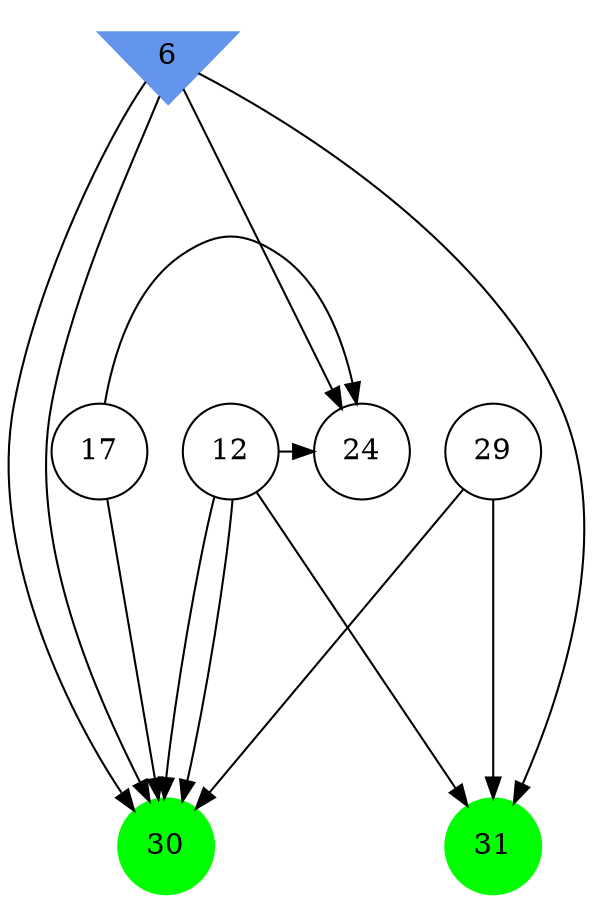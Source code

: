 digraph brain {
	ranksep=2.0;
	6 [shape=invtriangle,style=filled,color=cornflowerblue];
	12 [shape=circle,color=black];
	17 [shape=circle,color=black];
	24 [shape=circle,color=black];
	29 [shape=circle,color=black];
	30 [shape=circle,style=filled,color=green];
	31 [shape=circle,style=filled,color=green];
	6	->	24;
	6	->	30;
	12	->	24;
	12	->	30;
	17	->	24;
	17	->	30;
	6	->	31;
	6	->	30;
	12	->	31;
	12	->	30;
	29	->	31;
	29	->	30;
	{ rank=same; 6; }
	{ rank=same; 12; 17; 24; 29; }
	{ rank=same; 30; 31; }
}
